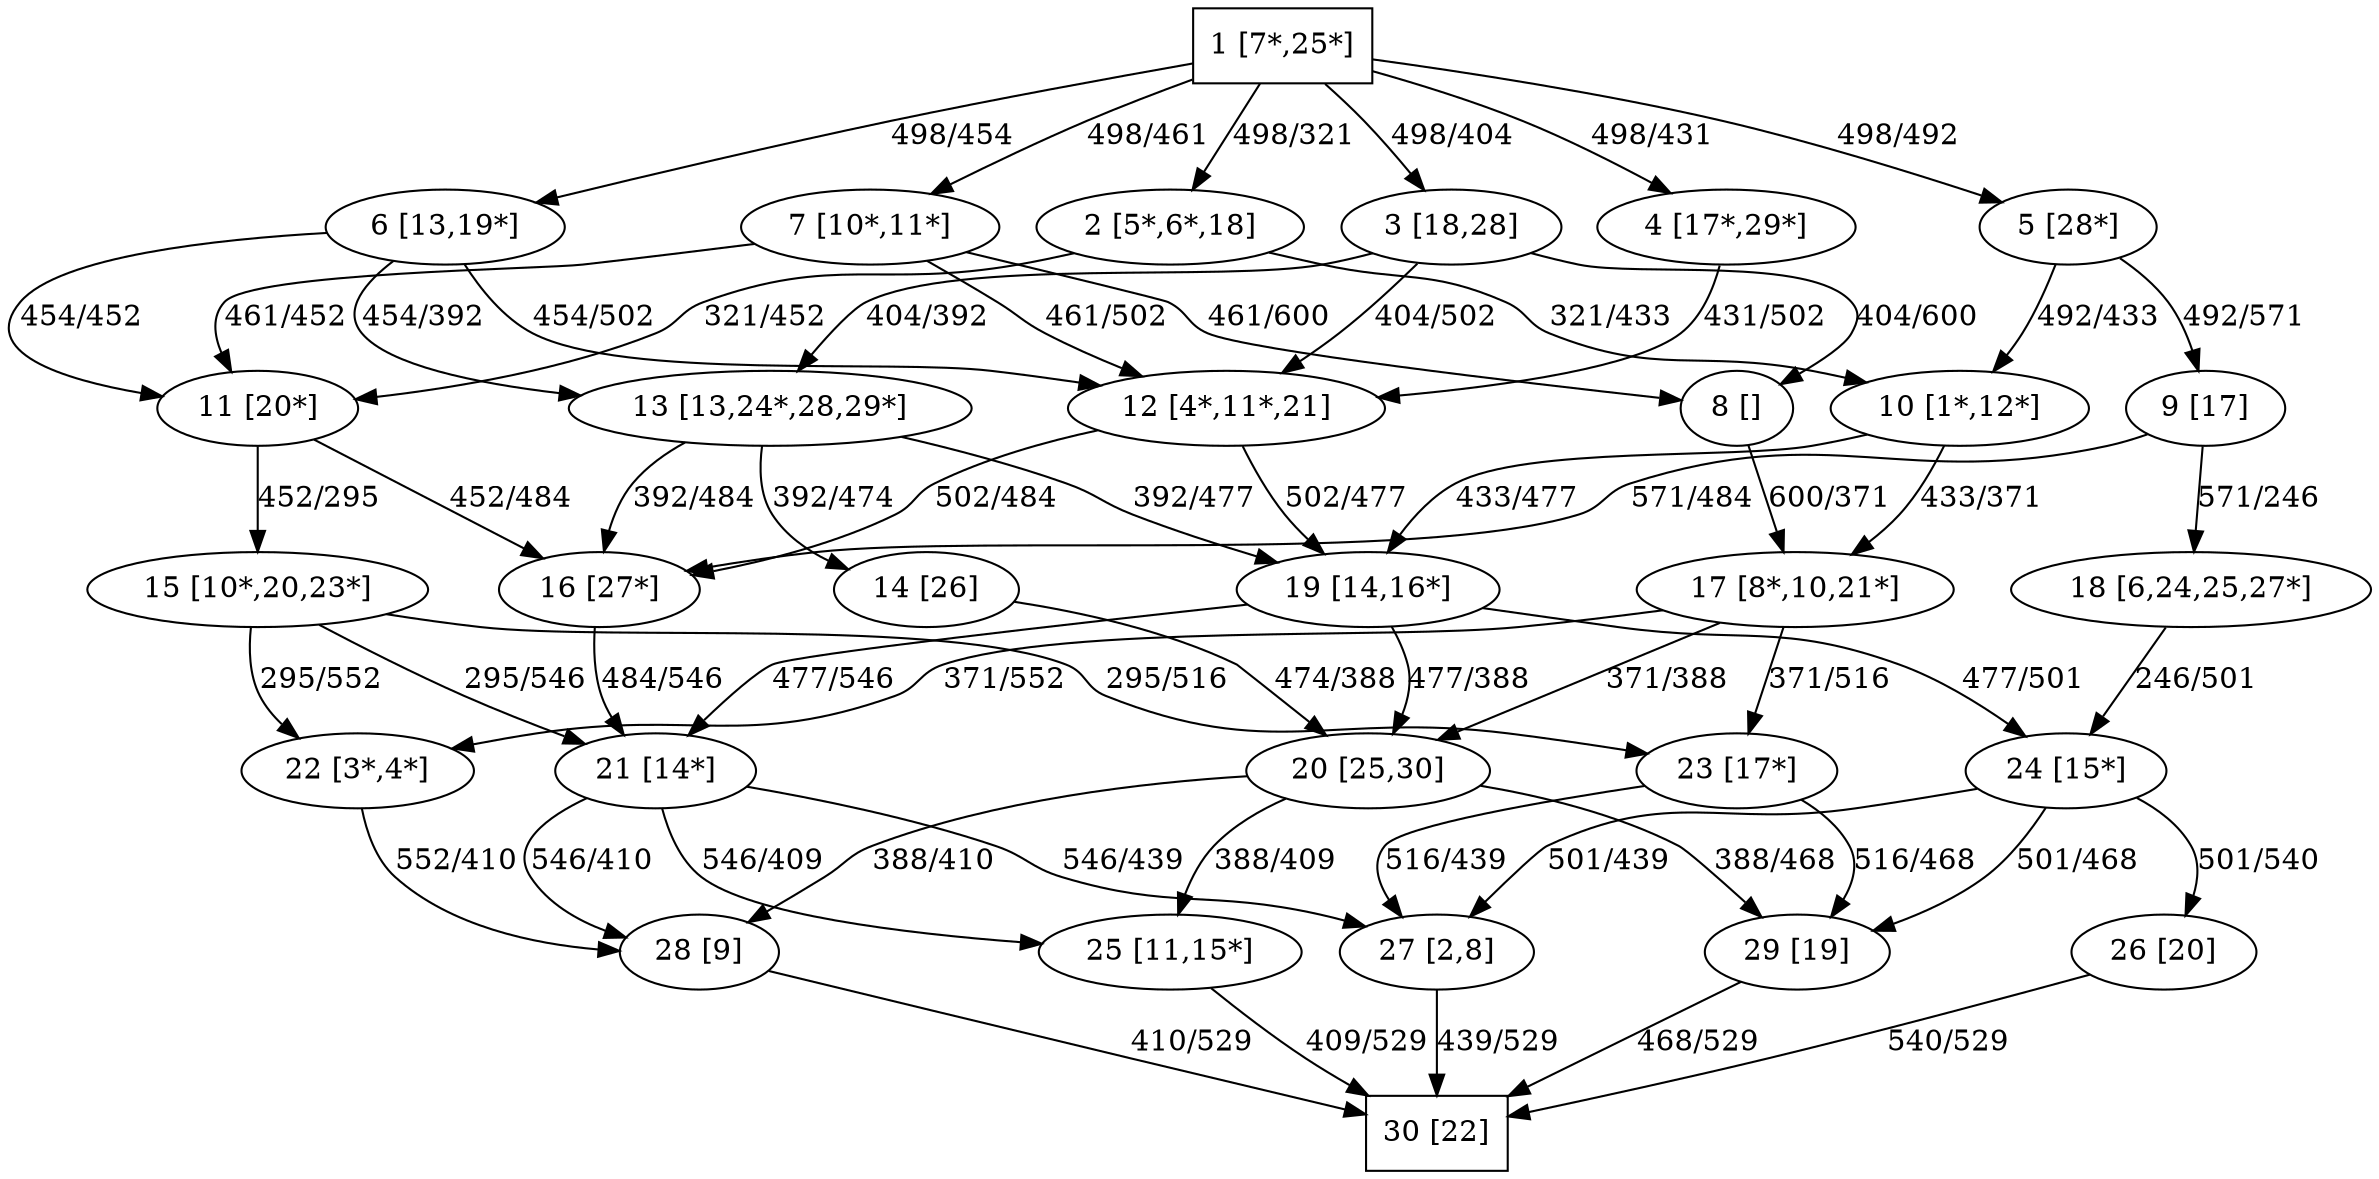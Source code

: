 strict digraph graph_30_8_1 {
	rankdir=UD;
	1 [label="1 [7*,25*]" shape=box];
	2 [label="2 [5*,6*,18]"];
	3 [label="3 [18,28]"];
	4 [label="4 [17*,29*]"];
	5 [label="5 [28*]"];
	6 [label="6 [13,19*]"];
	7 [label="7 [10*,11*]"];
	8 [label="8 []"];
	9 [label="9 [17]"];
	10 [label="10 [1*,12*]"];
	11 [label="11 [20*]"];
	12 [label="12 [4*,11*,21]"];
	13 [label="13 [13,24*,28,29*]"];
	14 [label="14 [26]"];
	15 [label="15 [10*,20,23*]"];
	16 [label="16 [27*]"];
	17 [label="17 [8*,10,21*]"];
	18 [label="18 [6,24,25,27*]"];
	19 [label="19 [14,16*]"];
	20 [label="20 [25,30]"];
	21 [label="21 [14*]"];
	22 [label="22 [3*,4*]"];
	23 [label="23 [17*]"];
	24 [label="24 [15*]"];
	25 [label="25 [11,15*]"];
	26 [label="26 [20]"];
	27 [label="27 [2,8]"];
	28 [label="28 [9]"];
	29 [label="29 [19]"];
	30 [label="30 [22]" shape=box];
	1 -> 2[label="498/321"];
	1 -> 3[label="498/404"];
	1 -> 4[label="498/431"];
	1 -> 5[label="498/492"];
	1 -> 6[label="498/454"];
	1 -> 7[label="498/461"];
	2 -> 10[label="321/433"];
	2 -> 11[label="321/452"];
	3 -> 12[label="404/502"];
	3 -> 8[label="404/600"];
	3 -> 13[label="404/392"];
	4 -> 12[label="431/502"];
	5 -> 9[label="492/571"];
	5 -> 10[label="492/433"];
	6 -> 11[label="454/452"];
	6 -> 13[label="454/392"];
	6 -> 12[label="454/502"];
	7 -> 8[label="461/600"];
	7 -> 12[label="461/502"];
	7 -> 11[label="461/452"];
	8 -> 17[label="600/371"];
	9 -> 18[label="571/246"];
	9 -> 16[label="571/484"];
	10 -> 17[label="433/371"];
	10 -> 19[label="433/477"];
	11 -> 16[label="452/484"];
	11 -> 15[label="452/295"];
	12 -> 19[label="502/477"];
	12 -> 16[label="502/484"];
	13 -> 16[label="392/484"];
	13 -> 19[label="392/477"];
	13 -> 14[label="392/474"];
	14 -> 20[label="474/388"];
	15 -> 23[label="295/516"];
	15 -> 22[label="295/552"];
	15 -> 21[label="295/546"];
	16 -> 21[label="484/546"];
	17 -> 23[label="371/516"];
	17 -> 22[label="371/552"];
	17 -> 20[label="371/388"];
	18 -> 24[label="246/501"];
	19 -> 20[label="477/388"];
	19 -> 24[label="477/501"];
	19 -> 21[label="477/546"];
	20 -> 29[label="388/468"];
	20 -> 28[label="388/410"];
	20 -> 25[label="388/409"];
	21 -> 27[label="546/439"];
	21 -> 28[label="546/410"];
	21 -> 25[label="546/409"];
	22 -> 28[label="552/410"];
	23 -> 27[label="516/439"];
	23 -> 29[label="516/468"];
	24 -> 27[label="501/439"];
	24 -> 26[label="501/540"];
	24 -> 29[label="501/468"];
	25 -> 30[label="409/529"];
	26 -> 30[label="540/529"];
	27 -> 30[label="439/529"];
	28 -> 30[label="410/529"];
	29 -> 30[label="468/529"];
}
